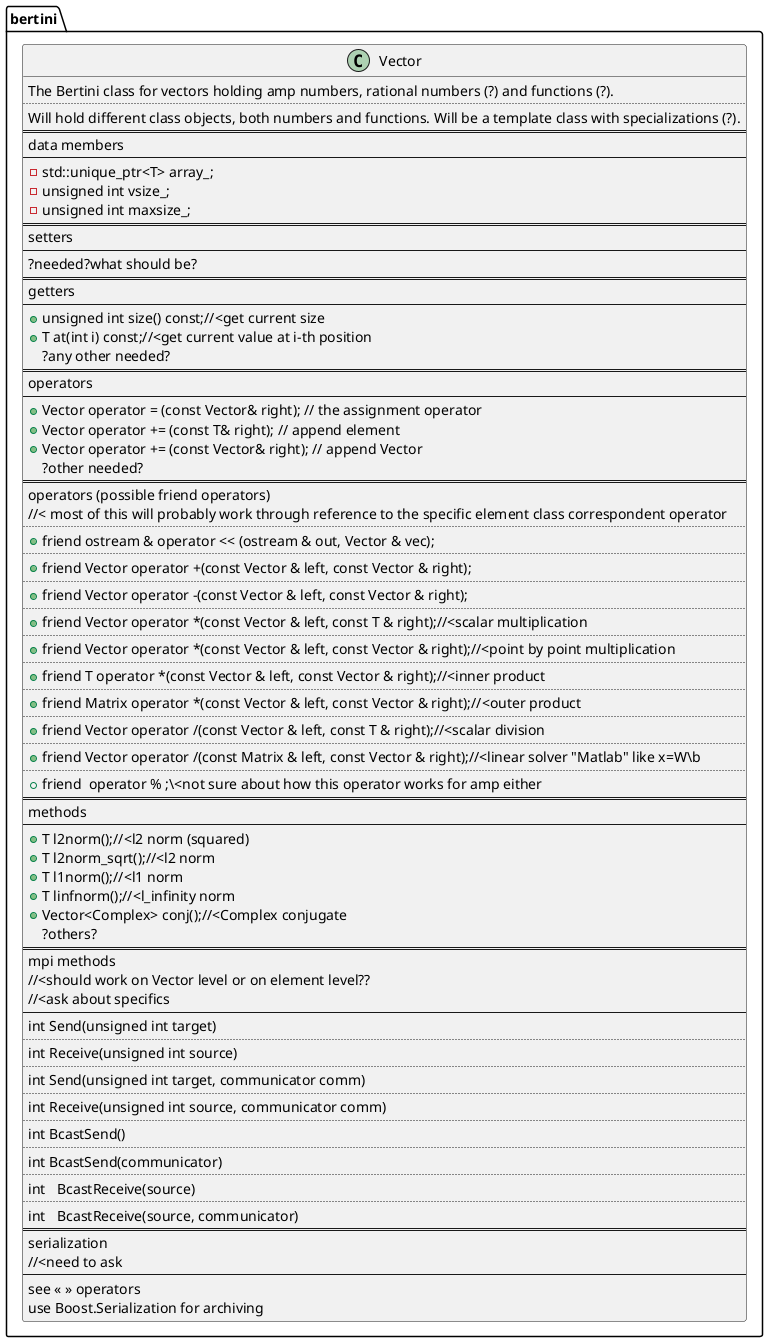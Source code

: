 beginning documentation for Vector class for Bertini2.


@startuml
namespace bertini{
class Vector {
The Bertini class for vectors holding amp numbers, rational numbers (?) and functions (?).
..
Will hold different class objects, both numbers and functions. Will be a template class with specializations (?).
==
data members
--
-std::unique_ptr<T> array_;
-unsigned int vsize_;
-unsigned int maxsize_;
==
setters
--
?needed?what should be?
==
getters
--
+unsigned int size() const;//<get current size
+T at(int i) const;//<get current value at i-th position
?any other needed?
==
operators
--
+Vector operator = (const Vector& right); // the assignment operator
+Vector operator += (const T& right); // append element
+Vector operator += (const Vector& right); // append Vector
?other needed?
==
operators (possible friend operators)
//< most of this will probably work through reference to the specific element class correspondent operator
..
+friend ostream & operator << (ostream & out, Vector & vec);
..
+friend Vector operator +(const Vector & left, const Vector & right);
..
+friend Vector operator -(const Vector & left, const Vector & right);
..
+friend Vector operator *(const Vector & left, const T & right);//<scalar multiplication
..
+friend Vector operator *(const Vector & left, const Vector & right);//<point by point multiplication
..
+friend T operator *(const Vector & left, const Vector & right);//<inner product
..
+friend Matrix operator *(const Vector & left, const Vector & right);//<outer product
..
+friend Vector operator /(const Vector & left, const T & right);//<scalar division
..
+friend Vector operator /(const Matrix & left, const Vector & right);//<linear solver "Matlab" like x=W\b
..
+friend  operator % ;\\<not sure about how this operator works for amp either
==
methods
--
+T l2norm();//<l2 norm (squared)
+T l2norm_sqrt();//<l2 norm
+T l1norm();//<l1 norm
+T linfnorm();//<l_infinity norm
+Vector<Complex> conj();//<Complex conjugate
?others?
==
mpi methods
//<should work on Vector level or on element level??
//<ask about specifics
--
int Send(unsigned int target)
..
int Receive(unsigned int source)
..
int Send(unsigned int target, communicator comm)
..
int Receive(unsigned int source, communicator comm)
..
int BcastSend()
..
int BcastSend(communicator)
..
int	BcastReceive(source)
..
int	BcastReceive(source, communicator)
==
serialization
//<need to ask
--
see << >> operators
use Boost.Serialization for archiving
}
}
@enduml



